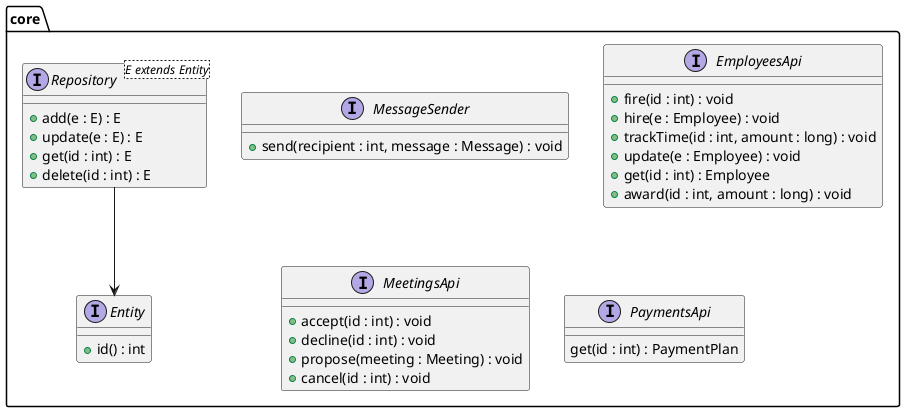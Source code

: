 @startuml

package "core" {

interface Entity {
  + id() : int
}

interface MessageSender {
  + send(recipient : int, message : Message) : void
}

interface Repository<E extends Entity> {
  + add(e : E) : E
  + update(e : E) : E
  + get(id : int) : E
  + delete(id : int) : E
}

interface EmployeesApi {
  + fire(id : int) : void
  + hire(e : Employee) : void
  + trackTime(id : int, amount : long) : void
  + update(e : Employee) : void
  + get(id : int) : Employee
  + award(id : int, amount : long) : void
}

interface MeetingsApi {
  + accept(id : int) : void
  + decline(id : int) : void
  + propose(meeting : Meeting) : void
  + cancel(id : int) : void
}

interface PaymentsApi {
  get(id : int) : PaymentPlan
}

Repository --> Entity
}

@enduml